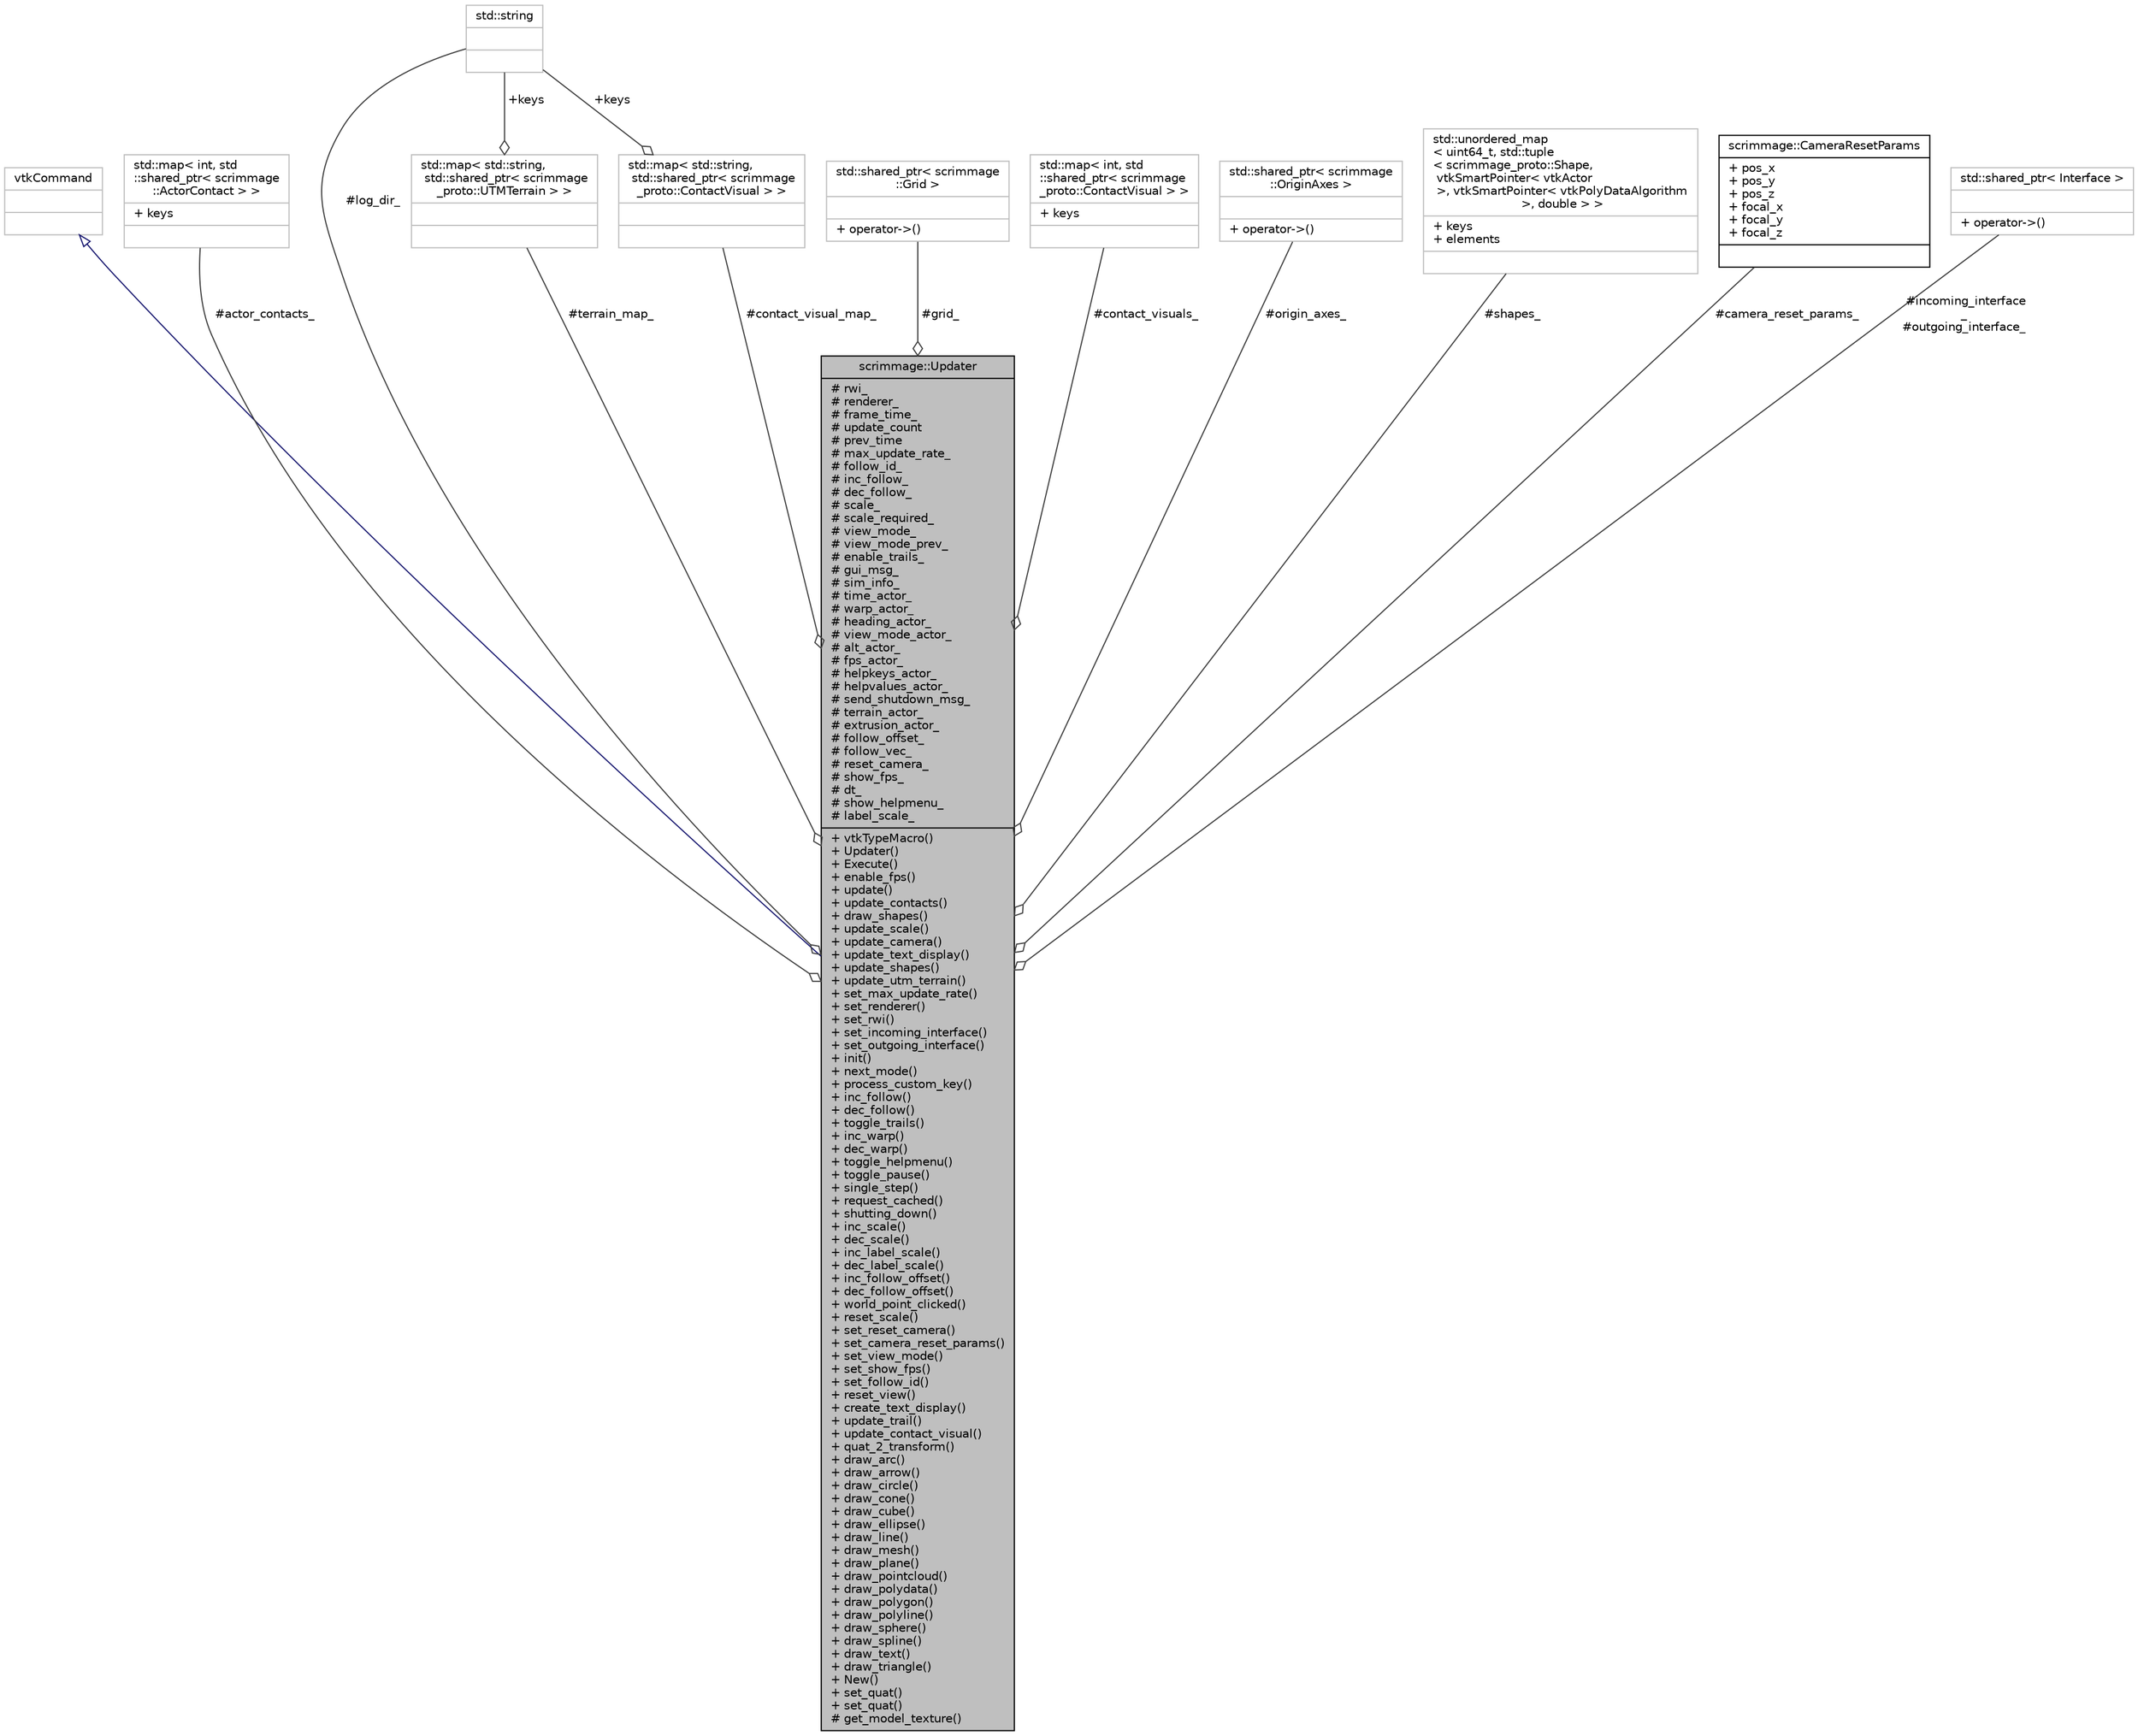 digraph "scrimmage::Updater"
{
 // LATEX_PDF_SIZE
  edge [fontname="Helvetica",fontsize="10",labelfontname="Helvetica",labelfontsize="10"];
  node [fontname="Helvetica",fontsize="10",shape=record];
  Node1 [label="{scrimmage::Updater\n|# rwi_\l# renderer_\l# frame_time_\l# update_count\l# prev_time\l# max_update_rate_\l# follow_id_\l# inc_follow_\l# dec_follow_\l# scale_\l# scale_required_\l# view_mode_\l# view_mode_prev_\l# enable_trails_\l# gui_msg_\l# sim_info_\l# time_actor_\l# warp_actor_\l# heading_actor_\l# view_mode_actor_\l# alt_actor_\l# fps_actor_\l# helpkeys_actor_\l# helpvalues_actor_\l# send_shutdown_msg_\l# terrain_actor_\l# extrusion_actor_\l# follow_offset_\l# follow_vec_\l# reset_camera_\l# show_fps_\l# dt_\l# show_helpmenu_\l# label_scale_\l|+ vtkTypeMacro()\l+ Updater()\l+ Execute()\l+ enable_fps()\l+ update()\l+ update_contacts()\l+ draw_shapes()\l+ update_scale()\l+ update_camera()\l+ update_text_display()\l+ update_shapes()\l+ update_utm_terrain()\l+ set_max_update_rate()\l+ set_renderer()\l+ set_rwi()\l+ set_incoming_interface()\l+ set_outgoing_interface()\l+ init()\l+ next_mode()\l+ process_custom_key()\l+ inc_follow()\l+ dec_follow()\l+ toggle_trails()\l+ inc_warp()\l+ dec_warp()\l+ toggle_helpmenu()\l+ toggle_pause()\l+ single_step()\l+ request_cached()\l+ shutting_down()\l+ inc_scale()\l+ dec_scale()\l+ inc_label_scale()\l+ dec_label_scale()\l+ inc_follow_offset()\l+ dec_follow_offset()\l+ world_point_clicked()\l+ reset_scale()\l+ set_reset_camera()\l+ set_camera_reset_params()\l+ set_view_mode()\l+ set_show_fps()\l+ set_follow_id()\l+ reset_view()\l+ create_text_display()\l+ update_trail()\l+ update_contact_visual()\l+ quat_2_transform()\l+ draw_arc()\l+ draw_arrow()\l+ draw_circle()\l+ draw_cone()\l+ draw_cube()\l+ draw_ellipse()\l+ draw_line()\l+ draw_mesh()\l+ draw_plane()\l+ draw_pointcloud()\l+ draw_polydata()\l+ draw_polygon()\l+ draw_polyline()\l+ draw_sphere()\l+ draw_spline()\l+ draw_text()\l+ draw_triangle()\l+ New()\l+ set_quat()\l+ set_quat()\l# get_model_texture()\l}",height=0.2,width=0.4,color="black", fillcolor="grey75", style="filled", fontcolor="black",tooltip=" "];
  Node2 -> Node1 [dir="back",color="midnightblue",fontsize="10",style="solid",arrowtail="onormal",fontname="Helvetica"];
  Node2 [label="{vtkCommand\n||}",height=0.2,width=0.4,color="grey75", fillcolor="white", style="filled",tooltip=" "];
  Node3 -> Node1 [color="grey25",fontsize="10",style="solid",label=" #actor_contacts_" ,arrowhead="odiamond",fontname="Helvetica"];
  Node3 [label="{std::map\< int, std\l::shared_ptr\< scrimmage\l::ActorContact \> \>\n|+ keys\l|}",height=0.2,width=0.4,color="grey75", fillcolor="white", style="filled",tooltip=" "];
  Node14 -> Node1 [color="grey25",fontsize="10",style="solid",label=" #terrain_map_" ,arrowhead="odiamond",fontname="Helvetica"];
  Node14 [label="{std::map\< std::string,\l std::shared_ptr\< scrimmage\l_proto::UTMTerrain \> \>\n||}",height=0.2,width=0.4,color="grey75", fillcolor="white", style="filled",tooltip=" "];
  Node9 -> Node14 [color="grey25",fontsize="10",style="solid",label=" +keys" ,arrowhead="odiamond",fontname="Helvetica"];
  Node9 [label="{std::string\n||}",height=0.2,width=0.4,color="grey75", fillcolor="white", style="filled",tooltip="STL class."];
  Node16 -> Node1 [color="grey25",fontsize="10",style="solid",label=" #grid_" ,arrowhead="odiamond",fontname="Helvetica"];
  Node16 [label="{std::shared_ptr\< scrimmage\l::Grid \>\n||+ operator-\>()\l}",height=0.2,width=0.4,color="grey75", fillcolor="white", style="filled",tooltip=" "];
  Node18 -> Node1 [color="grey25",fontsize="10",style="solid",label=" #contact_visuals_" ,arrowhead="odiamond",fontname="Helvetica"];
  Node18 [label="{std::map\< int, std\l::shared_ptr\< scrimmage\l_proto::ContactVisual \> \>\n|+ keys\l|}",height=0.2,width=0.4,color="grey75", fillcolor="white", style="filled",tooltip=" "];
  Node20 -> Node1 [color="grey25",fontsize="10",style="solid",label=" #origin_axes_" ,arrowhead="odiamond",fontname="Helvetica"];
  Node20 [label="{std::shared_ptr\< scrimmage\l::OriginAxes \>\n||+ operator-\>()\l}",height=0.2,width=0.4,color="grey75", fillcolor="white", style="filled",tooltip=" "];
  Node22 -> Node1 [color="grey25",fontsize="10",style="solid",label=" #shapes_" ,arrowhead="odiamond",fontname="Helvetica"];
  Node22 [label="{std::unordered_map\l\< uint64_t, std::tuple\l\< scrimmage_proto::Shape,\l vtkSmartPointer\< vtkActor\l \>, vtkSmartPointer\< vtkPolyDataAlgorithm\l \>, double \> \>\n|+ keys\l+ elements\l|}",height=0.2,width=0.4,color="grey75", fillcolor="white", style="filled",tooltip=" "];
  Node9 -> Node1 [color="grey25",fontsize="10",style="solid",label=" #log_dir_" ,arrowhead="odiamond",fontname="Helvetica"];
  Node24 -> Node1 [color="grey25",fontsize="10",style="solid",label=" #camera_reset_params_" ,arrowhead="odiamond",fontname="Helvetica"];
  Node24 [label="{scrimmage::CameraResetParams\n|+ pos_x\l+ pos_y\l+ pos_z\l+ focal_x\l+ focal_y\l+ focal_z\l|}",height=0.2,width=0.4,color="black", fillcolor="white", style="filled",URL="$structscrimmage_1_1CameraResetParams.html",tooltip=" "];
  Node25 -> Node1 [color="grey25",fontsize="10",style="solid",label=" #contact_visual_map_" ,arrowhead="odiamond",fontname="Helvetica"];
  Node25 [label="{std::map\< std::string,\l std::shared_ptr\< scrimmage\l_proto::ContactVisual \> \>\n||}",height=0.2,width=0.4,color="grey75", fillcolor="white", style="filled",tooltip=" "];
  Node9 -> Node25 [color="grey25",fontsize="10",style="solid",label=" +keys" ,arrowhead="odiamond",fontname="Helvetica"];
  Node26 -> Node1 [color="grey25",fontsize="10",style="solid",label=" #incoming_interface\l_\n#outgoing_interface_" ,arrowhead="odiamond",fontname="Helvetica"];
  Node26 [label="{std::shared_ptr\< Interface \>\n||+ operator-\>()\l}",height=0.2,width=0.4,color="grey75", fillcolor="white", style="filled",tooltip=" "];
}
